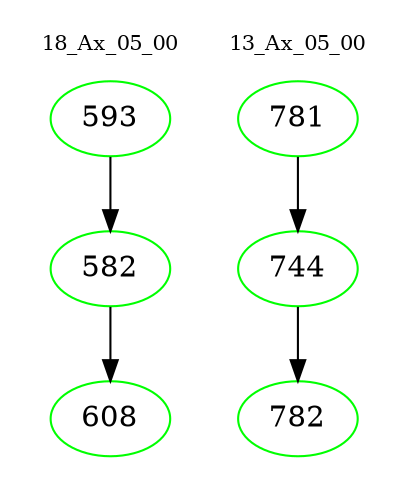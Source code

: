 digraph{
subgraph cluster_0 {
color = white
label = "18_Ax_05_00";
fontsize=10;
T0_593 [label="593", color="green"]
T0_593 -> T0_582 [color="black"]
T0_582 [label="582", color="green"]
T0_582 -> T0_608 [color="black"]
T0_608 [label="608", color="green"]
}
subgraph cluster_1 {
color = white
label = "13_Ax_05_00";
fontsize=10;
T1_781 [label="781", color="green"]
T1_781 -> T1_744 [color="black"]
T1_744 [label="744", color="green"]
T1_744 -> T1_782 [color="black"]
T1_782 [label="782", color="green"]
}
}
